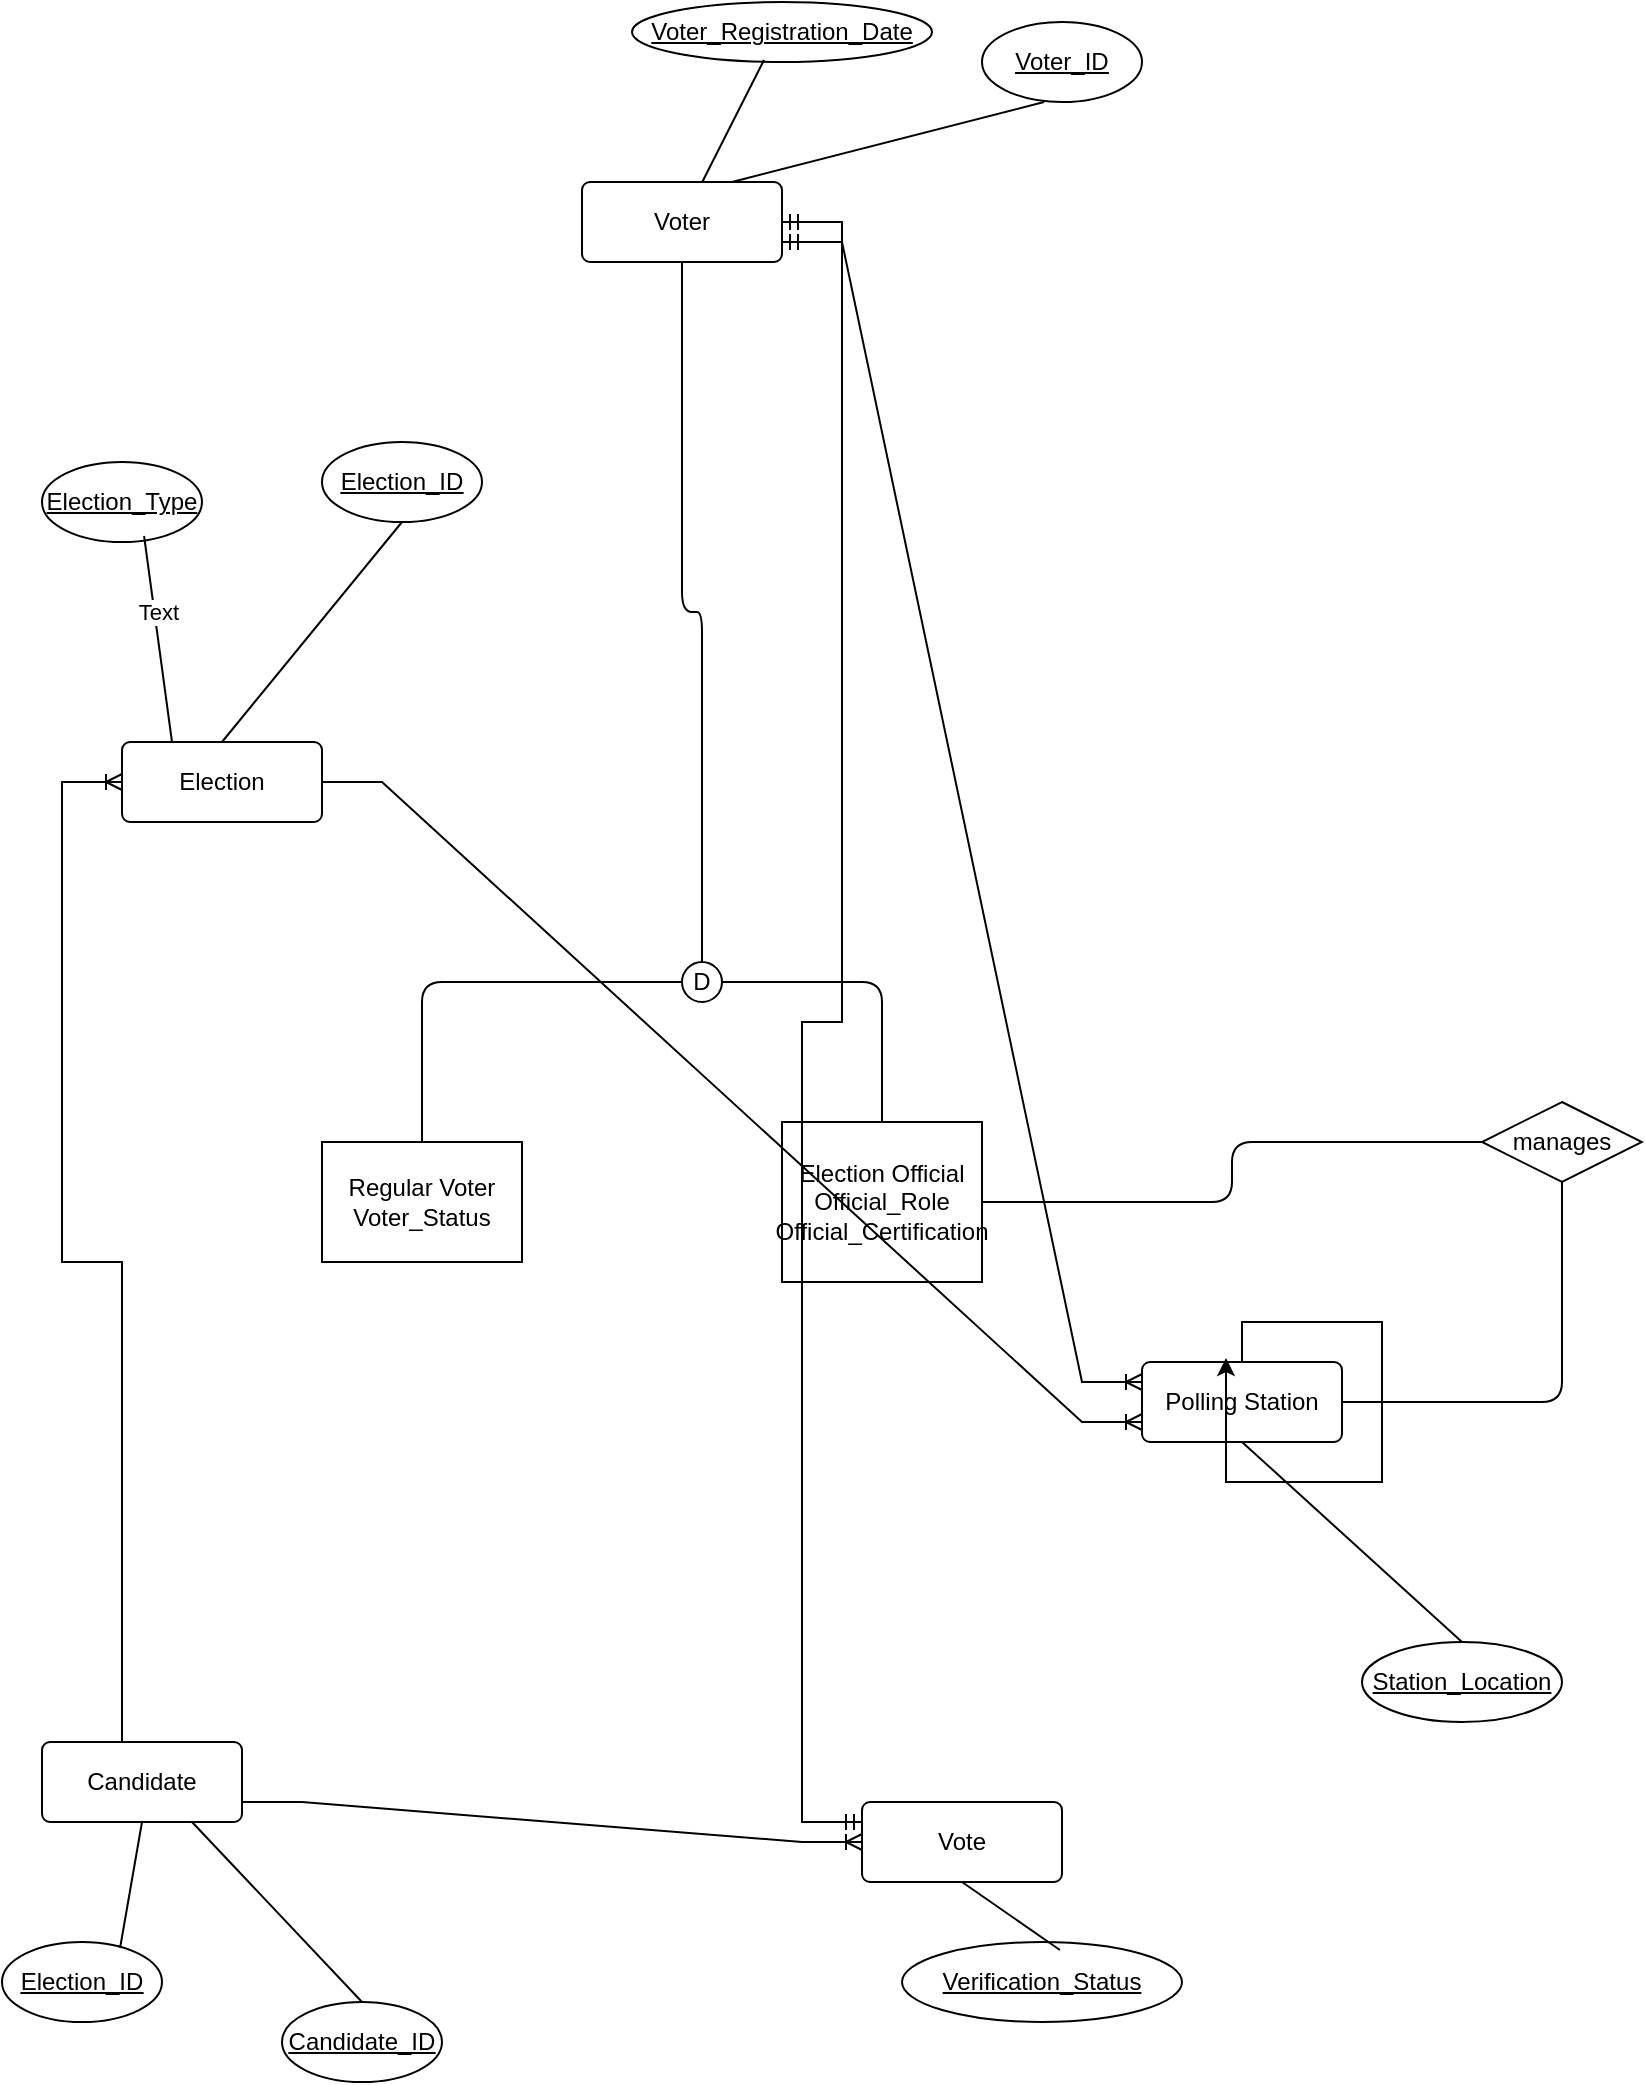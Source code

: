 <mxfile version="26.2.15">
  <diagram name="EERD" id="CIkEQ7_HP40I9-Sy3HMR">
    <mxGraphModel dx="1345" dy="1769" grid="1" gridSize="10" guides="1" tooltips="1" connect="1" arrows="1" fold="1" page="1" pageScale="1" pageWidth="850" pageHeight="1100" math="0" shadow="0">
      <root>
        <mxCell id="0" />
        <mxCell id="1" parent="0" />
        <mxCell id="qauKzHeEVAilEF5i6pLD-2" value="Regular Voter&lt;br&gt;Voter_Status" style="rounded=0;whiteSpace=wrap;html=1;" parent="1" vertex="1">
          <mxGeometry x="170" y="280" width="100" height="60" as="geometry" />
        </mxCell>
        <mxCell id="qauKzHeEVAilEF5i6pLD-3" value="Election Official&lt;br&gt;Official_Role&lt;br&gt;Official_Certification" style="rounded=0;whiteSpace=wrap;html=1;" parent="1" vertex="1">
          <mxGeometry x="400" y="270" width="100" height="80" as="geometry" />
        </mxCell>
        <mxCell id="qauKzHeEVAilEF5i6pLD-4" value="D" style="ellipse;whiteSpace=wrap;html=1;" parent="1" vertex="1">
          <mxGeometry x="350" y="190" width="20" height="20" as="geometry" />
        </mxCell>
        <mxCell id="qauKzHeEVAilEF5i6pLD-5" style="edgeStyle=orthogonalEdgeStyle;html=1;endArrow=none;double=1;exitX=0.5;exitY=1;exitDx=0;exitDy=0;" parent="1" source="qauKzHeEVAilEF5i6pLD-44" target="qauKzHeEVAilEF5i6pLD-4" edge="1">
          <mxGeometry relative="1" as="geometry">
            <mxPoint x="350" y="-100" as="sourcePoint" />
          </mxGeometry>
        </mxCell>
        <mxCell id="qauKzHeEVAilEF5i6pLD-6" style="edgeStyle=orthogonalEdgeStyle;html=1;endArrow=none;" parent="1" source="qauKzHeEVAilEF5i6pLD-4" target="qauKzHeEVAilEF5i6pLD-2" edge="1">
          <mxGeometry relative="1" as="geometry" />
        </mxCell>
        <mxCell id="qauKzHeEVAilEF5i6pLD-7" style="edgeStyle=orthogonalEdgeStyle;html=1;endArrow=none;" parent="1" source="qauKzHeEVAilEF5i6pLD-4" target="qauKzHeEVAilEF5i6pLD-3" edge="1">
          <mxGeometry relative="1" as="geometry" />
        </mxCell>
        <mxCell id="qauKzHeEVAilEF5i6pLD-37" value="manages" style="rhombus;whiteSpace=wrap;html=1;" parent="1" vertex="1">
          <mxGeometry x="750" y="260" width="80" height="40" as="geometry" />
        </mxCell>
        <mxCell id="qauKzHeEVAilEF5i6pLD-38" style="edgeStyle=orthogonalEdgeStyle;html=1;endArrow=none;labelBackgroundColor=#ffffff;" parent="1" source="qauKzHeEVAilEF5i6pLD-3" target="qauKzHeEVAilEF5i6pLD-37" edge="1">
          <mxGeometry relative="1" as="geometry" />
        </mxCell>
        <mxCell id="qauKzHeEVAilEF5i6pLD-40" style="edgeStyle=orthogonalEdgeStyle;html=1;endArrow=crow;labelBackgroundColor=#ffffff;exitX=1;exitY=0.5;exitDx=0;exitDy=0;" parent="1" source="qauKzHeEVAilEF5i6pLD-70" target="qauKzHeEVAilEF5i6pLD-37" edge="1">
          <mxGeometry relative="1" as="geometry">
            <mxPoint x="730" y="420" as="sourcePoint" />
          </mxGeometry>
        </mxCell>
        <mxCell id="qauKzHeEVAilEF5i6pLD-44" value="Voter" style="rounded=1;arcSize=10;whiteSpace=wrap;html=1;align=center;" parent="1" vertex="1">
          <mxGeometry x="300" y="-200" width="100" height="40" as="geometry" />
        </mxCell>
        <mxCell id="qauKzHeEVAilEF5i6pLD-46" value="&lt;u&gt;Voter_ID&lt;/u&gt;" style="ellipse;whiteSpace=wrap;html=1;align=center;fontStyle=4;" parent="1" vertex="1">
          <mxGeometry x="500" y="-280" width="80" height="40" as="geometry" />
        </mxCell>
        <mxCell id="qauKzHeEVAilEF5i6pLD-47" value="Voter_Registration_Date" style="ellipse;whiteSpace=wrap;html=1;align=center;fontStyle=4;" parent="1" vertex="1">
          <mxGeometry x="325" y="-290" width="150" height="30" as="geometry" />
        </mxCell>
        <mxCell id="qauKzHeEVAilEF5i6pLD-49" value="" style="endArrow=none;html=1;rounded=0;entryX=0.44;entryY=0.967;entryDx=0;entryDy=0;entryPerimeter=0;" parent="1" source="qauKzHeEVAilEF5i6pLD-44" target="qauKzHeEVAilEF5i6pLD-47" edge="1">
          <mxGeometry width="50" height="50" relative="1" as="geometry">
            <mxPoint x="410" y="-40" as="sourcePoint" />
            <mxPoint x="460" y="-90" as="targetPoint" />
          </mxGeometry>
        </mxCell>
        <mxCell id="qauKzHeEVAilEF5i6pLD-50" value="" style="endArrow=none;html=1;rounded=0;entryX=0.388;entryY=1;entryDx=0;entryDy=0;entryPerimeter=0;exitX=0.75;exitY=0;exitDx=0;exitDy=0;" parent="1" source="qauKzHeEVAilEF5i6pLD-44" target="qauKzHeEVAilEF5i6pLD-46" edge="1">
          <mxGeometry width="50" height="50" relative="1" as="geometry">
            <mxPoint x="410" y="-40" as="sourcePoint" />
            <mxPoint x="460" y="-90" as="targetPoint" />
          </mxGeometry>
        </mxCell>
        <mxCell id="qauKzHeEVAilEF5i6pLD-51" value="Election_Type" style="ellipse;whiteSpace=wrap;html=1;align=center;fontStyle=4;" parent="1" vertex="1">
          <mxGeometry x="30" y="-60" width="80" height="40" as="geometry" />
        </mxCell>
        <mxCell id="qauKzHeEVAilEF5i6pLD-52" value="&lt;u&gt;Election_ID&lt;/u&gt;" style="ellipse;whiteSpace=wrap;html=1;align=center;fontStyle=4;" parent="1" vertex="1">
          <mxGeometry x="170" y="-70" width="80" height="40" as="geometry" />
        </mxCell>
        <mxCell id="qauKzHeEVAilEF5i6pLD-53" value="Election" style="rounded=1;arcSize=10;whiteSpace=wrap;html=1;align=center;" parent="1" vertex="1">
          <mxGeometry x="70" y="80" width="100" height="40" as="geometry" />
        </mxCell>
        <mxCell id="qauKzHeEVAilEF5i6pLD-54" value="" style="endArrow=none;html=1;rounded=0;exitX=0.638;exitY=0.925;exitDx=0;exitDy=0;exitPerimeter=0;entryX=0.25;entryY=0;entryDx=0;entryDy=0;" parent="1" source="qauKzHeEVAilEF5i6pLD-51" target="qauKzHeEVAilEF5i6pLD-53" edge="1">
          <mxGeometry width="50" height="50" relative="1" as="geometry">
            <mxPoint x="410" as="sourcePoint" />
            <mxPoint x="460" y="-50" as="targetPoint" />
          </mxGeometry>
        </mxCell>
        <mxCell id="qauKzHeEVAilEF5i6pLD-55" value="Text" style="edgeLabel;html=1;align=center;verticalAlign=middle;resizable=0;points=[];" parent="qauKzHeEVAilEF5i6pLD-54" vertex="1" connectable="0">
          <mxGeometry x="-0.262" y="2" relative="1" as="geometry">
            <mxPoint as="offset" />
          </mxGeometry>
        </mxCell>
        <mxCell id="qauKzHeEVAilEF5i6pLD-56" value="" style="endArrow=none;html=1;rounded=0;exitX=0.5;exitY=0;exitDx=0;exitDy=0;entryX=0.5;entryY=1;entryDx=0;entryDy=0;" parent="1" source="qauKzHeEVAilEF5i6pLD-53" target="qauKzHeEVAilEF5i6pLD-52" edge="1">
          <mxGeometry width="50" height="50" relative="1" as="geometry">
            <mxPoint x="410" as="sourcePoint" />
            <mxPoint x="460" y="-50" as="targetPoint" />
          </mxGeometry>
        </mxCell>
        <mxCell id="qauKzHeEVAilEF5i6pLD-58" value="Candidate" style="rounded=1;arcSize=10;whiteSpace=wrap;html=1;align=center;" parent="1" vertex="1">
          <mxGeometry x="30" y="580" width="100" height="40" as="geometry" />
        </mxCell>
        <mxCell id="qauKzHeEVAilEF5i6pLD-59" value="&lt;u&gt;Election_ID&lt;/u&gt;" style="ellipse;whiteSpace=wrap;html=1;align=center;fontStyle=4;" parent="1" vertex="1">
          <mxGeometry x="10" y="680" width="80" height="40" as="geometry" />
        </mxCell>
        <mxCell id="qauKzHeEVAilEF5i6pLD-60" value="&lt;u&gt;Candidate_ID&lt;/u&gt;" style="ellipse;whiteSpace=wrap;html=1;align=center;fontStyle=4;" parent="1" vertex="1">
          <mxGeometry x="150" y="710" width="80" height="40" as="geometry" />
        </mxCell>
        <mxCell id="qauKzHeEVAilEF5i6pLD-61" value="" style="endArrow=none;html=1;rounded=0;exitX=0.738;exitY=0.075;exitDx=0;exitDy=0;exitPerimeter=0;entryX=0.5;entryY=1;entryDx=0;entryDy=0;" parent="1" source="qauKzHeEVAilEF5i6pLD-59" target="qauKzHeEVAilEF5i6pLD-58" edge="1">
          <mxGeometry width="50" height="50" relative="1" as="geometry">
            <mxPoint x="410" y="510" as="sourcePoint" />
            <mxPoint x="460" y="460" as="targetPoint" />
          </mxGeometry>
        </mxCell>
        <mxCell id="qauKzHeEVAilEF5i6pLD-62" value="" style="endArrow=none;html=1;rounded=0;exitX=0.75;exitY=1;exitDx=0;exitDy=0;entryX=0.5;entryY=0;entryDx=0;entryDy=0;" parent="1" source="qauKzHeEVAilEF5i6pLD-58" target="qauKzHeEVAilEF5i6pLD-60" edge="1">
          <mxGeometry width="50" height="50" relative="1" as="geometry">
            <mxPoint x="410" y="510" as="sourcePoint" />
            <mxPoint x="460" y="460" as="targetPoint" />
          </mxGeometry>
        </mxCell>
        <mxCell id="qauKzHeEVAilEF5i6pLD-65" value="Verification_Status" style="ellipse;whiteSpace=wrap;html=1;align=center;fontStyle=4;" parent="1" vertex="1">
          <mxGeometry x="460" y="680" width="140" height="40" as="geometry" />
        </mxCell>
        <mxCell id="qauKzHeEVAilEF5i6pLD-66" value="Vote" style="rounded=1;arcSize=10;whiteSpace=wrap;html=1;align=center;" parent="1" vertex="1">
          <mxGeometry x="440" y="610" width="100" height="40" as="geometry" />
        </mxCell>
        <mxCell id="qauKzHeEVAilEF5i6pLD-67" value="" style="endArrow=none;html=1;rounded=0;exitX=0.564;exitY=0.1;exitDx=0;exitDy=0;exitPerimeter=0;entryX=0.5;entryY=1;entryDx=0;entryDy=0;" parent="1" source="qauKzHeEVAilEF5i6pLD-65" target="qauKzHeEVAilEF5i6pLD-66" edge="1">
          <mxGeometry width="50" height="50" relative="1" as="geometry">
            <mxPoint x="460" y="520" as="sourcePoint" />
            <mxPoint x="510" y="470" as="targetPoint" />
          </mxGeometry>
        </mxCell>
        <mxCell id="qauKzHeEVAilEF5i6pLD-69" value="Station_Location" style="ellipse;whiteSpace=wrap;html=1;align=center;fontStyle=4;" parent="1" vertex="1">
          <mxGeometry x="690" y="530" width="100" height="40" as="geometry" />
        </mxCell>
        <mxCell id="qauKzHeEVAilEF5i6pLD-70" value="Polling Station" style="rounded=1;arcSize=10;whiteSpace=wrap;html=1;align=center;" parent="1" vertex="1">
          <mxGeometry x="580" y="390" width="100" height="40" as="geometry" />
        </mxCell>
        <mxCell id="qauKzHeEVAilEF5i6pLD-71" value="" style="endArrow=none;html=1;rounded=0;entryX=0.5;entryY=0;entryDx=0;entryDy=0;exitX=0.5;exitY=1;exitDx=0;exitDy=0;" parent="1" source="qauKzHeEVAilEF5i6pLD-70" target="qauKzHeEVAilEF5i6pLD-69" edge="1">
          <mxGeometry width="50" height="50" relative="1" as="geometry">
            <mxPoint x="430" y="450" as="sourcePoint" />
            <mxPoint x="480" y="400" as="targetPoint" />
          </mxGeometry>
        </mxCell>
        <mxCell id="qauKzHeEVAilEF5i6pLD-81" value="" style="edgeStyle=entityRelationEdgeStyle;fontSize=12;html=1;endArrow=ERmandOne;startArrow=ERmandOne;rounded=0;exitX=1;exitY=0.5;exitDx=0;exitDy=0;entryX=0;entryY=0.25;entryDx=0;entryDy=0;movable=1;resizable=1;rotatable=1;deletable=1;editable=1;locked=0;connectable=1;" parent="1" source="qauKzHeEVAilEF5i6pLD-44" target="qauKzHeEVAilEF5i6pLD-66" edge="1">
          <mxGeometry width="100" height="100" relative="1" as="geometry">
            <mxPoint x="310" y="-150" as="sourcePoint" />
            <mxPoint x="450" y="620" as="targetPoint" />
            <Array as="points">
              <mxPoint x="550" y="670" />
              <mxPoint x="530" y="670" />
            </Array>
          </mxGeometry>
        </mxCell>
        <mxCell id="qauKzHeEVAilEF5i6pLD-82" value="" style="edgeStyle=entityRelationEdgeStyle;fontSize=12;html=1;endArrow=ERoneToMany;rounded=0;entryX=0;entryY=0.5;entryDx=0;entryDy=0;exitX=0.1;exitY=0;exitDx=0;exitDy=0;exitPerimeter=0;" parent="1" source="qauKzHeEVAilEF5i6pLD-58" target="qauKzHeEVAilEF5i6pLD-53" edge="1">
          <mxGeometry width="100" height="100" relative="1" as="geometry">
            <mxPoint x="430" y="50" as="sourcePoint" />
            <mxPoint x="670" y="-60" as="targetPoint" />
          </mxGeometry>
        </mxCell>
        <mxCell id="qauKzHeEVAilEF5i6pLD-83" value="" style="edgeStyle=entityRelationEdgeStyle;fontSize=12;html=1;endArrow=ERoneToMany;rounded=0;entryX=0;entryY=0.5;entryDx=0;entryDy=0;exitX=1;exitY=0.75;exitDx=0;exitDy=0;" parent="1" source="qauKzHeEVAilEF5i6pLD-58" target="qauKzHeEVAilEF5i6pLD-66" edge="1">
          <mxGeometry width="100" height="100" relative="1" as="geometry">
            <mxPoint x="550" y="620" as="sourcePoint" />
            <mxPoint x="50" y="580" as="targetPoint" />
          </mxGeometry>
        </mxCell>
        <mxCell id="qauKzHeEVAilEF5i6pLD-86" value="" style="edgeStyle=entityRelationEdgeStyle;fontSize=12;html=1;endArrow=ERoneToMany;rounded=0;exitX=1;exitY=0.5;exitDx=0;exitDy=0;entryX=0;entryY=0.75;entryDx=0;entryDy=0;" parent="1" source="qauKzHeEVAilEF5i6pLD-53" target="qauKzHeEVAilEF5i6pLD-70" edge="1">
          <mxGeometry width="100" height="100" relative="1" as="geometry">
            <mxPoint x="380" y="10" as="sourcePoint" />
            <mxPoint x="640" y="430" as="targetPoint" />
          </mxGeometry>
        </mxCell>
        <mxCell id="YqTHSR66tp9C5Crchn9B-1" style="edgeStyle=orthogonalEdgeStyle;rounded=0;orthogonalLoop=1;jettySize=auto;html=1;entryX=0.42;entryY=-0.05;entryDx=0;entryDy=0;entryPerimeter=0;" edge="1" parent="1" source="qauKzHeEVAilEF5i6pLD-70" target="qauKzHeEVAilEF5i6pLD-70">
          <mxGeometry relative="1" as="geometry" />
        </mxCell>
        <mxCell id="YqTHSR66tp9C5Crchn9B-3" value="" style="edgeStyle=entityRelationEdgeStyle;fontSize=12;html=1;endArrow=ERoneToMany;startArrow=ERmandOne;rounded=0;entryX=0;entryY=0.25;entryDx=0;entryDy=0;" edge="1" parent="1" target="qauKzHeEVAilEF5i6pLD-70">
          <mxGeometry width="100" height="100" relative="1" as="geometry">
            <mxPoint x="400" y="-170" as="sourcePoint" />
            <mxPoint x="590" y="180" as="targetPoint" />
            <Array as="points">
              <mxPoint x="560" y="110" />
            </Array>
          </mxGeometry>
        </mxCell>
      </root>
    </mxGraphModel>
  </diagram>
</mxfile>
